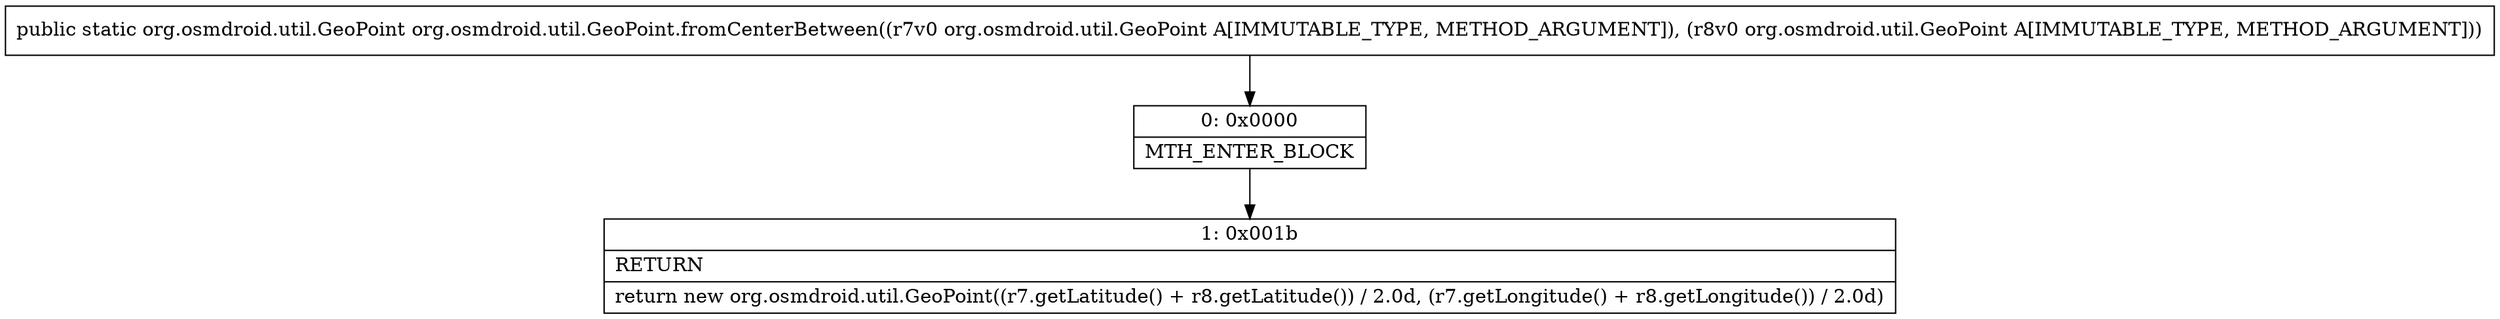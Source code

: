 digraph "CFG fororg.osmdroid.util.GeoPoint.fromCenterBetween(Lorg\/osmdroid\/util\/GeoPoint;Lorg\/osmdroid\/util\/GeoPoint;)Lorg\/osmdroid\/util\/GeoPoint;" {
Node_0 [shape=record,label="{0\:\ 0x0000|MTH_ENTER_BLOCK\l}"];
Node_1 [shape=record,label="{1\:\ 0x001b|RETURN\l|return new org.osmdroid.util.GeoPoint((r7.getLatitude() + r8.getLatitude()) \/ 2.0d, (r7.getLongitude() + r8.getLongitude()) \/ 2.0d)\l}"];
MethodNode[shape=record,label="{public static org.osmdroid.util.GeoPoint org.osmdroid.util.GeoPoint.fromCenterBetween((r7v0 org.osmdroid.util.GeoPoint A[IMMUTABLE_TYPE, METHOD_ARGUMENT]), (r8v0 org.osmdroid.util.GeoPoint A[IMMUTABLE_TYPE, METHOD_ARGUMENT])) }"];
MethodNode -> Node_0;
Node_0 -> Node_1;
}

